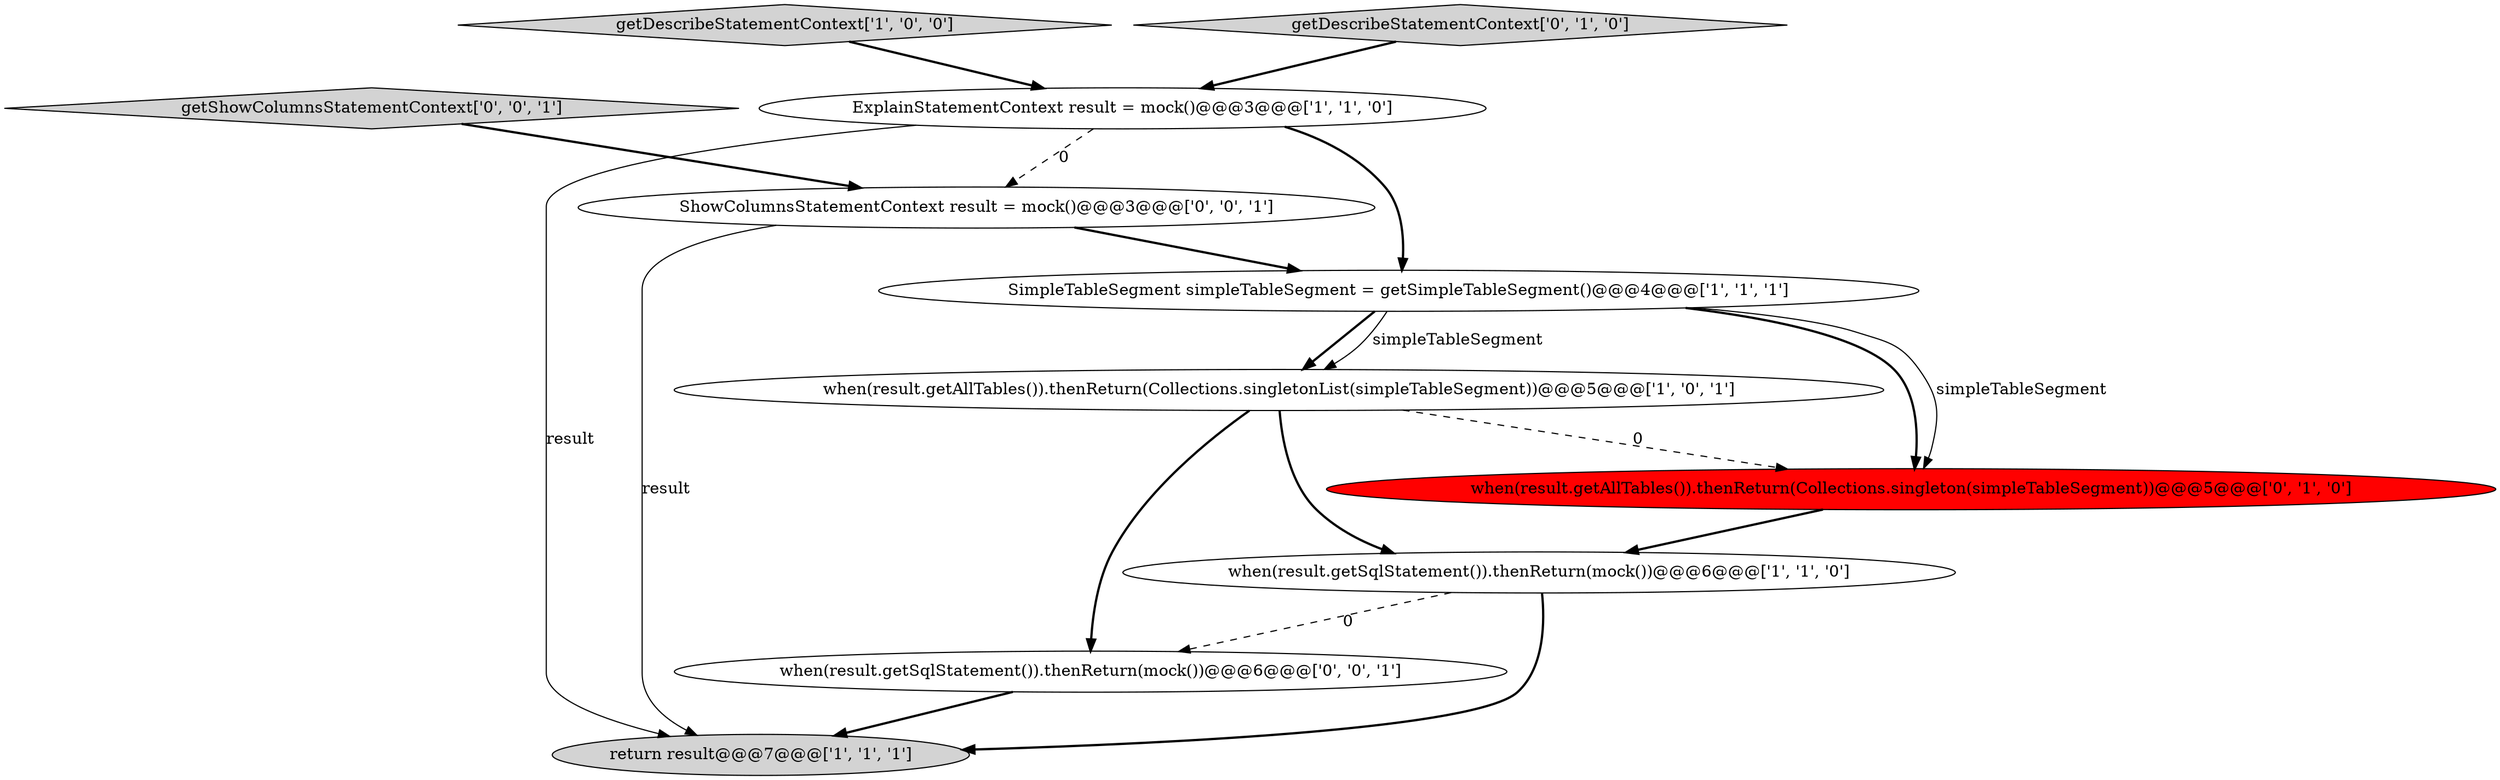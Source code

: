 digraph {
1 [style = filled, label = "ExplainStatementContext result = mock()@@@3@@@['1', '1', '0']", fillcolor = white, shape = ellipse image = "AAA0AAABBB1BBB"];
4 [style = filled, label = "return result@@@7@@@['1', '1', '1']", fillcolor = lightgray, shape = ellipse image = "AAA0AAABBB1BBB"];
8 [style = filled, label = "ShowColumnsStatementContext result = mock()@@@3@@@['0', '0', '1']", fillcolor = white, shape = ellipse image = "AAA0AAABBB3BBB"];
10 [style = filled, label = "when(result.getSqlStatement()).thenReturn(mock())@@@6@@@['0', '0', '1']", fillcolor = white, shape = ellipse image = "AAA0AAABBB3BBB"];
3 [style = filled, label = "when(result.getSqlStatement()).thenReturn(mock())@@@6@@@['1', '1', '0']", fillcolor = white, shape = ellipse image = "AAA0AAABBB1BBB"];
5 [style = filled, label = "SimpleTableSegment simpleTableSegment = getSimpleTableSegment()@@@4@@@['1', '1', '1']", fillcolor = white, shape = ellipse image = "AAA0AAABBB1BBB"];
9 [style = filled, label = "getShowColumnsStatementContext['0', '0', '1']", fillcolor = lightgray, shape = diamond image = "AAA0AAABBB3BBB"];
2 [style = filled, label = "getDescribeStatementContext['1', '0', '0']", fillcolor = lightgray, shape = diamond image = "AAA0AAABBB1BBB"];
7 [style = filled, label = "when(result.getAllTables()).thenReturn(Collections.singleton(simpleTableSegment))@@@5@@@['0', '1', '0']", fillcolor = red, shape = ellipse image = "AAA1AAABBB2BBB"];
0 [style = filled, label = "when(result.getAllTables()).thenReturn(Collections.singletonList(simpleTableSegment))@@@5@@@['1', '0', '1']", fillcolor = white, shape = ellipse image = "AAA0AAABBB1BBB"];
6 [style = filled, label = "getDescribeStatementContext['0', '1', '0']", fillcolor = lightgray, shape = diamond image = "AAA0AAABBB2BBB"];
1->5 [style = bold, label=""];
0->3 [style = bold, label=""];
5->7 [style = bold, label=""];
6->1 [style = bold, label=""];
8->4 [style = solid, label="result"];
1->8 [style = dashed, label="0"];
0->10 [style = bold, label=""];
3->10 [style = dashed, label="0"];
8->5 [style = bold, label=""];
5->0 [style = bold, label=""];
5->0 [style = solid, label="simpleTableSegment"];
9->8 [style = bold, label=""];
1->4 [style = solid, label="result"];
5->7 [style = solid, label="simpleTableSegment"];
3->4 [style = bold, label=""];
0->7 [style = dashed, label="0"];
2->1 [style = bold, label=""];
7->3 [style = bold, label=""];
10->4 [style = bold, label=""];
}

